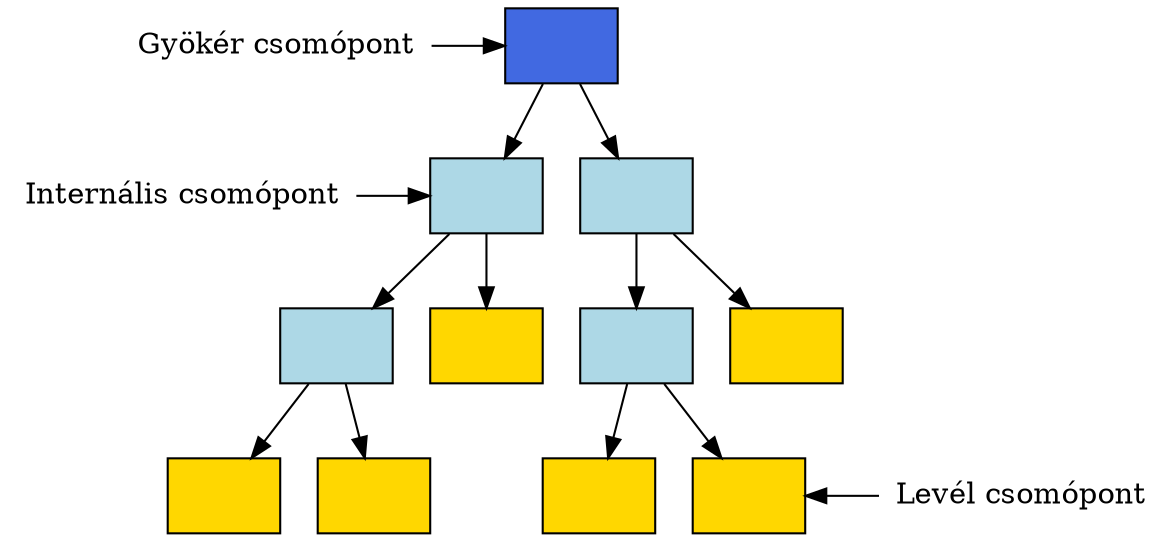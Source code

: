 digraph decision_trees {
    graph [dpi=300]
    rankdir="TD"
    // root: royalblue
    // intermediate: lightblue
    // leaf: gold 

    A [label="", shape="rectangle", style="filled", fillcolor="royalblue"]
    B [label="", shape="rectangle", style="filled", fillcolor="lightblue"]
    C [label="", shape="rectangle", style="filled", fillcolor="lightblue"]
    D [label="", shape="rectangle", style="filled", fillcolor="lightblue"]
    F [label="", shape="rectangle", style="filled", fillcolor="lightblue"]
    E1 [label="", shape="rectangle", style="filled", fillcolor="gold"]
    E2 [label="", shape="rectangle", style="filled", fillcolor="gold"]
    G1 [label="", shape="rectangle", style="filled", fillcolor="gold"]
    G2 [label="", shape="rectangle", style="filled", fillcolor="gold"]
    H1 [label="", shape="rectangle", style="filled", fillcolor="gold"]
    H2 [label="", shape="rectangle", style="filled", fillcolor="gold"]

    root [label="Gyökér csomópont", shape="plaintext"]
    internal [label="Internális csomópont", shape="plaintext"]
    leaf [label="Levél csomópont", shape="plaintext"]

    {rank="same"; A, root}
    {rank="same"; B, C, internal}
    {rank="same"; G1, G2, H1, H2, leaf}

    A -> B
    A -> C
    B -> D
    B -> E1
    C -> F
    C -> E2
    D -> G1
    D -> H1
    F -> G2
    F -> H2

    root -> A [minlen=2]
    internal -> B [minlen=2]
    leaf -> G2 [constraint="false", minlen=2]
}
